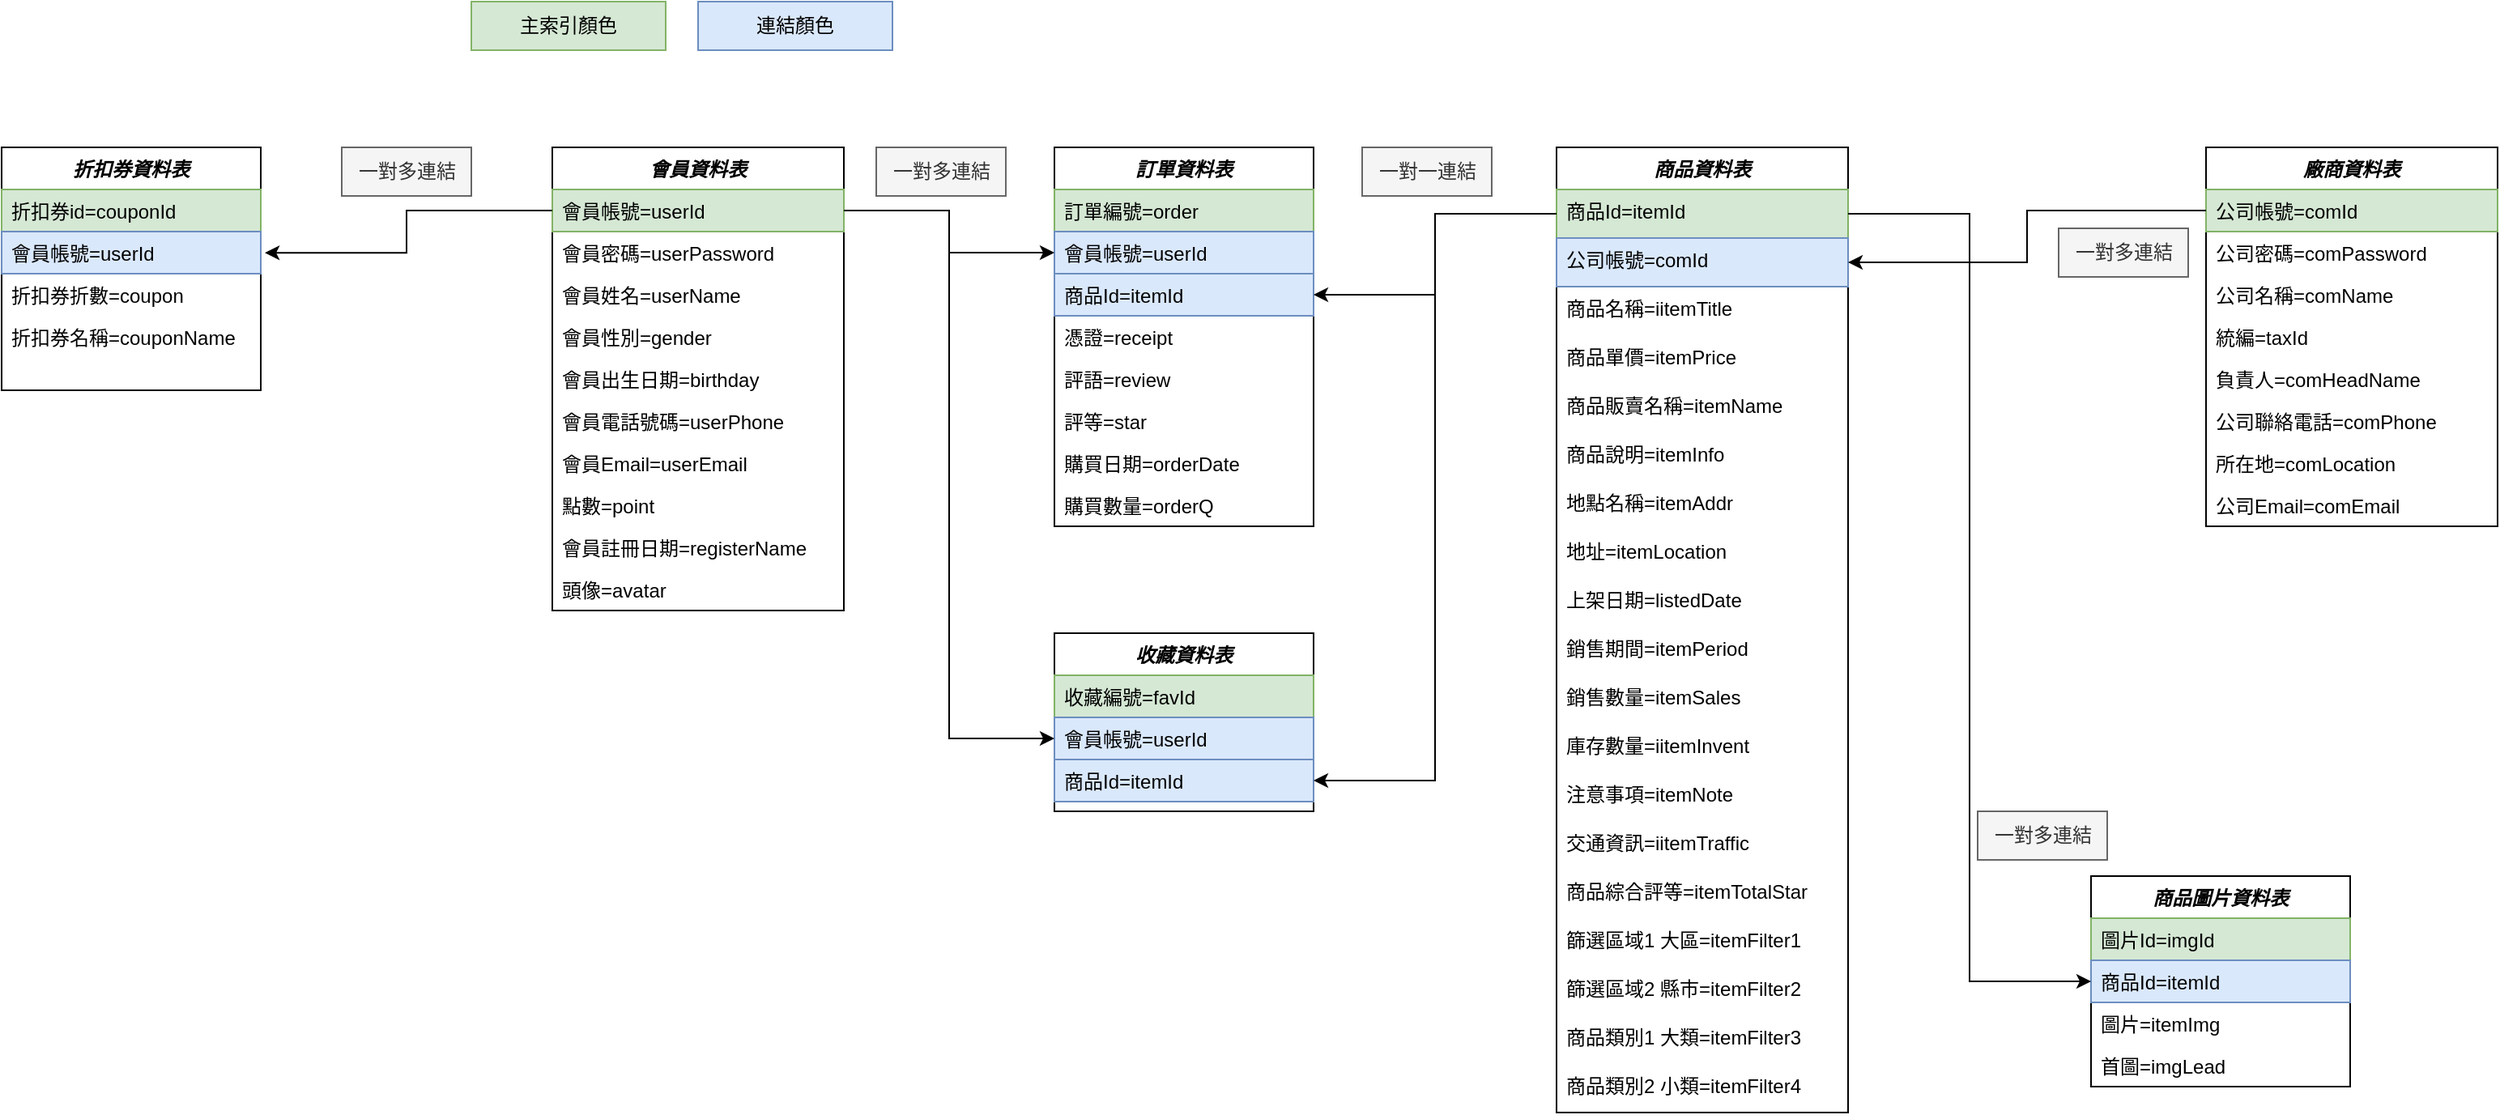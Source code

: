 <mxfile version="20.5.3" type="google"><diagram id="C5RBs43oDa-KdzZeNtuy" name="Page-1"><mxGraphModel grid="1" page="1" gridSize="10" guides="1" tooltips="1" connect="1" arrows="1" fold="1" pageScale="1" pageWidth="827" pageHeight="1169" math="0" shadow="0"><root><mxCell id="WIyWlLk6GJQsqaUBKTNV-0"/><mxCell id="WIyWlLk6GJQsqaUBKTNV-1" parent="WIyWlLk6GJQsqaUBKTNV-0"/><mxCell id="zkfFHV4jXpPFQw0GAbJ--0" value="會員資料表" style="swimlane;fontStyle=3;align=center;verticalAlign=top;childLayout=stackLayout;horizontal=1;startSize=26;horizontalStack=0;resizeParent=1;resizeLast=0;collapsible=1;marginBottom=0;rounded=0;shadow=0;strokeWidth=1;" vertex="1" parent="WIyWlLk6GJQsqaUBKTNV-1"><mxGeometry x="220" y="120" width="180" height="286" as="geometry"><mxRectangle x="220" y="120" width="160" height="26" as="alternateBounds"/></mxGeometry></mxCell><mxCell id="zkfFHV4jXpPFQw0GAbJ--1" value="會員帳號=userId" style="text;align=left;verticalAlign=top;spacingLeft=4;spacingRight=4;overflow=hidden;rotatable=0;points=[[0,0.5],[1,0.5]];portConstraint=eastwest;fillColor=#d5e8d4;strokeColor=#82b366;" vertex="1" parent="zkfFHV4jXpPFQw0GAbJ--0"><mxGeometry y="26" width="180" height="26" as="geometry"/></mxCell><mxCell id="zkfFHV4jXpPFQw0GAbJ--2" value="會員密碼=userPassword" style="text;align=left;verticalAlign=top;spacingLeft=4;spacingRight=4;overflow=hidden;rotatable=0;points=[[0,0.5],[1,0.5]];portConstraint=eastwest;rounded=0;shadow=0;html=0;" vertex="1" parent="zkfFHV4jXpPFQw0GAbJ--0"><mxGeometry y="52" width="180" height="26" as="geometry"/></mxCell><mxCell id="zkfFHV4jXpPFQw0GAbJ--3" value="會員姓名=userName" style="text;align=left;verticalAlign=top;spacingLeft=4;spacingRight=4;overflow=hidden;rotatable=0;points=[[0,0.5],[1,0.5]];portConstraint=eastwest;rounded=0;shadow=0;html=0;" vertex="1" parent="zkfFHV4jXpPFQw0GAbJ--0"><mxGeometry y="78" width="180" height="26" as="geometry"/></mxCell><mxCell id="1BWTuP1ZkmqVPDCLFs6c-0" value="會員性別=gender" style="text;align=left;verticalAlign=top;spacingLeft=4;spacingRight=4;overflow=hidden;rotatable=0;points=[[0,0.5],[1,0.5]];portConstraint=eastwest;rounded=0;shadow=0;html=0;" vertex="1" parent="zkfFHV4jXpPFQw0GAbJ--0"><mxGeometry y="104" width="180" height="26" as="geometry"/></mxCell><mxCell id="1BWTuP1ZkmqVPDCLFs6c-1" value="會員出生日期=birthday" style="text;align=left;verticalAlign=top;spacingLeft=4;spacingRight=4;overflow=hidden;rotatable=0;points=[[0,0.5],[1,0.5]];portConstraint=eastwest;rounded=0;shadow=0;html=0;" vertex="1" parent="zkfFHV4jXpPFQw0GAbJ--0"><mxGeometry y="130" width="180" height="26" as="geometry"/></mxCell><mxCell id="1BWTuP1ZkmqVPDCLFs6c-2" value="會員電話號碼=userPhone" style="text;align=left;verticalAlign=top;spacingLeft=4;spacingRight=4;overflow=hidden;rotatable=0;points=[[0,0.5],[1,0.5]];portConstraint=eastwest;rounded=0;shadow=0;html=0;" vertex="1" parent="zkfFHV4jXpPFQw0GAbJ--0"><mxGeometry y="156" width="180" height="26" as="geometry"/></mxCell><mxCell id="1BWTuP1ZkmqVPDCLFs6c-3" value="會員Email=userEmail" style="text;align=left;verticalAlign=top;spacingLeft=4;spacingRight=4;overflow=hidden;rotatable=0;points=[[0,0.5],[1,0.5]];portConstraint=eastwest;rounded=0;shadow=0;html=0;" vertex="1" parent="zkfFHV4jXpPFQw0GAbJ--0"><mxGeometry y="182" width="180" height="26" as="geometry"/></mxCell><mxCell id="1BWTuP1ZkmqVPDCLFs6c-4" value="點數=point" style="text;align=left;verticalAlign=top;spacingLeft=4;spacingRight=4;overflow=hidden;rotatable=0;points=[[0,0.5],[1,0.5]];portConstraint=eastwest;rounded=0;shadow=0;html=0;" vertex="1" parent="zkfFHV4jXpPFQw0GAbJ--0"><mxGeometry y="208" width="180" height="26" as="geometry"/></mxCell><mxCell id="1BWTuP1ZkmqVPDCLFs6c-5" value="會員註冊日期=registerName" style="text;align=left;verticalAlign=top;spacingLeft=4;spacingRight=4;overflow=hidden;rotatable=0;points=[[0,0.5],[1,0.5]];portConstraint=eastwest;rounded=0;shadow=0;html=0;" vertex="1" parent="zkfFHV4jXpPFQw0GAbJ--0"><mxGeometry y="234" width="180" height="26" as="geometry"/></mxCell><mxCell id="1BWTuP1ZkmqVPDCLFs6c-6" value="頭像=avatar" style="text;align=left;verticalAlign=top;spacingLeft=4;spacingRight=4;overflow=hidden;rotatable=0;points=[[0,0.5],[1,0.5]];portConstraint=eastwest;rounded=0;shadow=0;html=0;" vertex="1" parent="zkfFHV4jXpPFQw0GAbJ--0"><mxGeometry y="260" width="180" height="26" as="geometry"/></mxCell><mxCell id="zkfFHV4jXpPFQw0GAbJ--17" value="訂單資料表" style="swimlane;fontStyle=3;align=center;verticalAlign=top;childLayout=stackLayout;horizontal=1;startSize=26;horizontalStack=0;resizeParent=1;resizeLast=0;collapsible=1;marginBottom=0;rounded=0;shadow=0;strokeWidth=1;" vertex="1" parent="WIyWlLk6GJQsqaUBKTNV-1"><mxGeometry x="530" y="120" width="160" height="234" as="geometry"><mxRectangle x="550" y="140" width="160" height="26" as="alternateBounds"/></mxGeometry></mxCell><mxCell id="zkfFHV4jXpPFQw0GAbJ--18" value="訂單編號=order" style="text;align=left;verticalAlign=top;spacingLeft=4;spacingRight=4;overflow=hidden;rotatable=0;points=[[0,0.5],[1,0.5]];portConstraint=eastwest;fillColor=#d5e8d4;strokeColor=#82b366;" vertex="1" parent="zkfFHV4jXpPFQw0GAbJ--17"><mxGeometry y="26" width="160" height="26" as="geometry"/></mxCell><mxCell id="zkfFHV4jXpPFQw0GAbJ--19" value="會員帳號=userId" style="text;align=left;verticalAlign=top;spacingLeft=4;spacingRight=4;overflow=hidden;rotatable=0;points=[[0,0.5],[1,0.5]];portConstraint=eastwest;rounded=0;shadow=0;html=0;fillColor=#dae8fc;strokeColor=#6c8ebf;" vertex="1" parent="zkfFHV4jXpPFQw0GAbJ--17"><mxGeometry y="52" width="160" height="26" as="geometry"/></mxCell><mxCell id="zkfFHV4jXpPFQw0GAbJ--20" value="商品Id=itemId" style="text;align=left;verticalAlign=top;spacingLeft=4;spacingRight=4;overflow=hidden;rotatable=0;points=[[0,0.5],[1,0.5]];portConstraint=eastwest;rounded=0;shadow=0;html=0;fillColor=#dae8fc;strokeColor=#6c8ebf;" vertex="1" parent="zkfFHV4jXpPFQw0GAbJ--17"><mxGeometry y="78" width="160" height="26" as="geometry"/></mxCell><mxCell id="zkfFHV4jXpPFQw0GAbJ--21" value="憑證=receipt" style="text;align=left;verticalAlign=top;spacingLeft=4;spacingRight=4;overflow=hidden;rotatable=0;points=[[0,0.5],[1,0.5]];portConstraint=eastwest;rounded=0;shadow=0;html=0;" vertex="1" parent="zkfFHV4jXpPFQw0GAbJ--17"><mxGeometry y="104" width="160" height="26" as="geometry"/></mxCell><mxCell id="zkfFHV4jXpPFQw0GAbJ--22" value="評語=review" style="text;align=left;verticalAlign=top;spacingLeft=4;spacingRight=4;overflow=hidden;rotatable=0;points=[[0,0.5],[1,0.5]];portConstraint=eastwest;rounded=0;shadow=0;html=0;" vertex="1" parent="zkfFHV4jXpPFQw0GAbJ--17"><mxGeometry y="130" width="160" height="26" as="geometry"/></mxCell><mxCell id="1BWTuP1ZkmqVPDCLFs6c-7" value="評等=star" style="text;align=left;verticalAlign=top;spacingLeft=4;spacingRight=4;overflow=hidden;rotatable=0;points=[[0,0.5],[1,0.5]];portConstraint=eastwest;rounded=0;shadow=0;html=0;" vertex="1" parent="zkfFHV4jXpPFQw0GAbJ--17"><mxGeometry y="156" width="160" height="26" as="geometry"/></mxCell><mxCell id="1BWTuP1ZkmqVPDCLFs6c-8" value="購買日期=orderDate" style="text;align=left;verticalAlign=top;spacingLeft=4;spacingRight=4;overflow=hidden;rotatable=0;points=[[0,0.5],[1,0.5]];portConstraint=eastwest;rounded=0;shadow=0;html=0;" vertex="1" parent="zkfFHV4jXpPFQw0GAbJ--17"><mxGeometry y="182" width="160" height="26" as="geometry"/></mxCell><mxCell id="1BWTuP1ZkmqVPDCLFs6c-9" value="購買數量=orderQ" style="text;align=left;verticalAlign=top;spacingLeft=4;spacingRight=4;overflow=hidden;rotatable=0;points=[[0,0.5],[1,0.5]];portConstraint=eastwest;rounded=0;shadow=0;html=0;" vertex="1" parent="zkfFHV4jXpPFQw0GAbJ--17"><mxGeometry y="208" width="160" height="26" as="geometry"/></mxCell><mxCell id="1BWTuP1ZkmqVPDCLFs6c-11" value="廠商資料表" style="swimlane;fontStyle=3;align=center;verticalAlign=top;childLayout=stackLayout;horizontal=1;startSize=26;horizontalStack=0;resizeParent=1;resizeLast=0;collapsible=1;marginBottom=0;rounded=0;shadow=0;strokeWidth=1;" vertex="1" parent="WIyWlLk6GJQsqaUBKTNV-1"><mxGeometry x="1241" y="120" width="180" height="234" as="geometry"><mxRectangle x="220" y="120" width="160" height="26" as="alternateBounds"/></mxGeometry></mxCell><mxCell id="1BWTuP1ZkmqVPDCLFs6c-12" value="公司帳號=comId" style="text;align=left;verticalAlign=top;spacingLeft=4;spacingRight=4;overflow=hidden;rotatable=0;points=[[0,0.5],[1,0.5]];portConstraint=eastwest;fillColor=#d5e8d4;strokeColor=#82b366;" vertex="1" parent="1BWTuP1ZkmqVPDCLFs6c-11"><mxGeometry y="26" width="180" height="26" as="geometry"/></mxCell><mxCell id="1BWTuP1ZkmqVPDCLFs6c-13" value="公司密碼=comPassword" style="text;align=left;verticalAlign=top;spacingLeft=4;spacingRight=4;overflow=hidden;rotatable=0;points=[[0,0.5],[1,0.5]];portConstraint=eastwest;rounded=0;shadow=0;html=0;" vertex="1" parent="1BWTuP1ZkmqVPDCLFs6c-11"><mxGeometry y="52" width="180" height="26" as="geometry"/></mxCell><mxCell id="1BWTuP1ZkmqVPDCLFs6c-14" value="公司名稱=comName" style="text;align=left;verticalAlign=top;spacingLeft=4;spacingRight=4;overflow=hidden;rotatable=0;points=[[0,0.5],[1,0.5]];portConstraint=eastwest;rounded=0;shadow=0;html=0;" vertex="1" parent="1BWTuP1ZkmqVPDCLFs6c-11"><mxGeometry y="78" width="180" height="26" as="geometry"/></mxCell><mxCell id="1BWTuP1ZkmqVPDCLFs6c-15" value="統編=taxId" style="text;align=left;verticalAlign=top;spacingLeft=4;spacingRight=4;overflow=hidden;rotatable=0;points=[[0,0.5],[1,0.5]];portConstraint=eastwest;rounded=0;shadow=0;html=0;" vertex="1" parent="1BWTuP1ZkmqVPDCLFs6c-11"><mxGeometry y="104" width="180" height="26" as="geometry"/></mxCell><mxCell id="1BWTuP1ZkmqVPDCLFs6c-16" value="負責人=comHeadName" style="text;align=left;verticalAlign=top;spacingLeft=4;spacingRight=4;overflow=hidden;rotatable=0;points=[[0,0.5],[1,0.5]];portConstraint=eastwest;rounded=0;shadow=0;html=0;" vertex="1" parent="1BWTuP1ZkmqVPDCLFs6c-11"><mxGeometry y="130" width="180" height="26" as="geometry"/></mxCell><mxCell id="1BWTuP1ZkmqVPDCLFs6c-17" value="公司聯絡電話=comPhone" style="text;align=left;verticalAlign=top;spacingLeft=4;spacingRight=4;overflow=hidden;rotatable=0;points=[[0,0.5],[1,0.5]];portConstraint=eastwest;rounded=0;shadow=0;html=0;" vertex="1" parent="1BWTuP1ZkmqVPDCLFs6c-11"><mxGeometry y="156" width="180" height="26" as="geometry"/></mxCell><mxCell id="1BWTuP1ZkmqVPDCLFs6c-18" value="所在地=comLocation" style="text;align=left;verticalAlign=top;spacingLeft=4;spacingRight=4;overflow=hidden;rotatable=0;points=[[0,0.5],[1,0.5]];portConstraint=eastwest;rounded=0;shadow=0;html=0;" vertex="1" parent="1BWTuP1ZkmqVPDCLFs6c-11"><mxGeometry y="182" width="180" height="26" as="geometry"/></mxCell><mxCell id="1BWTuP1ZkmqVPDCLFs6c-19" value="公司Email=comEmail" style="text;align=left;verticalAlign=top;spacingLeft=4;spacingRight=4;overflow=hidden;rotatable=0;points=[[0,0.5],[1,0.5]];portConstraint=eastwest;rounded=0;shadow=0;html=0;" vertex="1" parent="1BWTuP1ZkmqVPDCLFs6c-11"><mxGeometry y="208" width="180" height="26" as="geometry"/></mxCell><mxCell id="1BWTuP1ZkmqVPDCLFs6c-22" value="商品資料表" style="swimlane;fontStyle=3;align=center;verticalAlign=top;childLayout=stackLayout;horizontal=1;startSize=26;horizontalStack=0;resizeParent=1;resizeLast=0;collapsible=1;marginBottom=0;rounded=0;shadow=0;strokeWidth=1;" vertex="1" parent="WIyWlLk6GJQsqaUBKTNV-1"><mxGeometry x="840" y="120" width="180" height="596" as="geometry"><mxRectangle x="220" y="120" width="160" height="26" as="alternateBounds"/></mxGeometry></mxCell><mxCell id="1BWTuP1ZkmqVPDCLFs6c-23" value="商品Id=itemId" style="text;align=left;verticalAlign=top;spacingLeft=4;spacingRight=4;overflow=hidden;rotatable=0;points=[[0,0.5],[1,0.5]];portConstraint=eastwest;fillColor=#d5e8d4;strokeColor=#82b366;" vertex="1" parent="1BWTuP1ZkmqVPDCLFs6c-22"><mxGeometry y="26" width="180" height="30" as="geometry"/></mxCell><mxCell id="1BWTuP1ZkmqVPDCLFs6c-37" value="公司帳號=comId" style="text;align=left;verticalAlign=top;spacingLeft=4;spacingRight=4;overflow=hidden;rotatable=0;points=[[0,0.5],[1,0.5]];portConstraint=eastwest;fillColor=#dae8fc;strokeColor=#6c8ebf;" vertex="1" parent="1BWTuP1ZkmqVPDCLFs6c-22"><mxGeometry y="56" width="180" height="30" as="geometry"/></mxCell><mxCell id="1BWTuP1ZkmqVPDCLFs6c-24" value="商品名稱=iitemTitle" style="text;align=left;verticalAlign=top;spacingLeft=4;spacingRight=4;overflow=hidden;rotatable=0;points=[[0,0.5],[1,0.5]];portConstraint=eastwest;rounded=0;shadow=0;html=0;" vertex="1" parent="1BWTuP1ZkmqVPDCLFs6c-22"><mxGeometry y="86" width="180" height="30" as="geometry"/></mxCell><mxCell id="1BWTuP1ZkmqVPDCLFs6c-25" value="商品單價=itemPrice" style="text;align=left;verticalAlign=top;spacingLeft=4;spacingRight=4;overflow=hidden;rotatable=0;points=[[0,0.5],[1,0.5]];portConstraint=eastwest;rounded=0;shadow=0;html=0;" vertex="1" parent="1BWTuP1ZkmqVPDCLFs6c-22"><mxGeometry y="116" width="180" height="30" as="geometry"/></mxCell><mxCell id="r9CCqKvKTqMvzktPaqZi-0" value="商品販賣名稱=itemName" style="text;align=left;verticalAlign=top;spacingLeft=4;spacingRight=4;overflow=hidden;rotatable=0;points=[[0,0.5],[1,0.5]];portConstraint=eastwest;rounded=0;shadow=0;html=0;" vertex="1" parent="1BWTuP1ZkmqVPDCLFs6c-22"><mxGeometry y="146" width="180" height="30" as="geometry"/></mxCell><mxCell id="1BWTuP1ZkmqVPDCLFs6c-26" value="商品說明=itemInfo" style="text;align=left;verticalAlign=top;spacingLeft=4;spacingRight=4;overflow=hidden;rotatable=0;points=[[0,0.5],[1,0.5]];portConstraint=eastwest;rounded=0;shadow=0;html=0;" vertex="1" parent="1BWTuP1ZkmqVPDCLFs6c-22"><mxGeometry y="176" width="180" height="30" as="geometry"/></mxCell><mxCell id="7nIIwCShdQcJwqDp_lTZ-2" value="地點名稱=itemAddr" style="text;align=left;verticalAlign=top;spacingLeft=4;spacingRight=4;overflow=hidden;rotatable=0;points=[[0,0.5],[1,0.5]];portConstraint=eastwest;rounded=0;shadow=0;html=0;" vertex="1" parent="1BWTuP1ZkmqVPDCLFs6c-22"><mxGeometry y="206" width="180" height="30" as="geometry"/></mxCell><mxCell id="7nIIwCShdQcJwqDp_lTZ-13" value="地址=itemLocation" style="text;align=left;verticalAlign=top;spacingLeft=4;spacingRight=4;overflow=hidden;rotatable=0;points=[[0,0.5],[1,0.5]];portConstraint=eastwest;rounded=0;shadow=0;html=0;" vertex="1" parent="1BWTuP1ZkmqVPDCLFs6c-22"><mxGeometry y="236" width="180" height="30" as="geometry"/></mxCell><mxCell id="7nIIwCShdQcJwqDp_lTZ-12" value="上架日期=listedDate" style="text;align=left;verticalAlign=top;spacingLeft=4;spacingRight=4;overflow=hidden;rotatable=0;points=[[0,0.5],[1,0.5]];portConstraint=eastwest;rounded=0;shadow=0;html=0;" vertex="1" parent="1BWTuP1ZkmqVPDCLFs6c-22"><mxGeometry y="266" width="180" height="30" as="geometry"/></mxCell><mxCell id="7nIIwCShdQcJwqDp_lTZ-3" value="銷售期間=itemPeriod" style="text;align=left;verticalAlign=top;spacingLeft=4;spacingRight=4;overflow=hidden;rotatable=0;points=[[0,0.5],[1,0.5]];portConstraint=eastwest;rounded=0;shadow=0;html=0;" vertex="1" parent="1BWTuP1ZkmqVPDCLFs6c-22"><mxGeometry y="296" width="180" height="30" as="geometry"/></mxCell><mxCell id="7nIIwCShdQcJwqDp_lTZ-10" value="銷售數量=itemSales" style="text;align=left;verticalAlign=top;spacingLeft=4;spacingRight=4;overflow=hidden;rotatable=0;points=[[0,0.5],[1,0.5]];portConstraint=eastwest;rounded=0;shadow=0;html=0;" vertex="1" parent="1BWTuP1ZkmqVPDCLFs6c-22"><mxGeometry y="326" width="180" height="30" as="geometry"/></mxCell><mxCell id="7nIIwCShdQcJwqDp_lTZ-14" value="庫存數量=iitemInvent" style="text;align=left;verticalAlign=top;spacingLeft=4;spacingRight=4;overflow=hidden;rotatable=0;points=[[0,0.5],[1,0.5]];portConstraint=eastwest;rounded=0;shadow=0;html=0;" vertex="1" parent="1BWTuP1ZkmqVPDCLFs6c-22"><mxGeometry y="356" width="180" height="30" as="geometry"/></mxCell><mxCell id="7nIIwCShdQcJwqDp_lTZ-15" value="注意事項=itemNote" style="text;align=left;verticalAlign=top;spacingLeft=4;spacingRight=4;overflow=hidden;rotatable=0;points=[[0,0.5],[1,0.5]];portConstraint=eastwest;rounded=0;shadow=0;html=0;" vertex="1" parent="1BWTuP1ZkmqVPDCLFs6c-22"><mxGeometry y="386" width="180" height="30" as="geometry"/></mxCell><mxCell id="7nIIwCShdQcJwqDp_lTZ-16" value="交通資訊=iitemTraffic" style="text;align=left;verticalAlign=top;spacingLeft=4;spacingRight=4;overflow=hidden;rotatable=0;points=[[0,0.5],[1,0.5]];portConstraint=eastwest;rounded=0;shadow=0;html=0;" vertex="1" parent="1BWTuP1ZkmqVPDCLFs6c-22"><mxGeometry y="416" width="180" height="30" as="geometry"/></mxCell><mxCell id="7nIIwCShdQcJwqDp_lTZ-5" value="商品綜合評等=itemTotalStar" style="text;align=left;verticalAlign=top;spacingLeft=4;spacingRight=4;overflow=hidden;rotatable=0;points=[[0,0.5],[1,0.5]];portConstraint=eastwest;rounded=0;shadow=0;html=0;" vertex="1" parent="1BWTuP1ZkmqVPDCLFs6c-22"><mxGeometry y="446" width="180" height="30" as="geometry"/></mxCell><mxCell id="7nIIwCShdQcJwqDp_lTZ-6" value="篩選區域1 大區=itemFilter1" style="text;align=left;verticalAlign=top;spacingLeft=4;spacingRight=4;overflow=hidden;rotatable=0;points=[[0,0.5],[1,0.5]];portConstraint=eastwest;rounded=0;shadow=0;html=0;" vertex="1" parent="1BWTuP1ZkmqVPDCLFs6c-22"><mxGeometry y="476" width="180" height="30" as="geometry"/></mxCell><mxCell id="7nIIwCShdQcJwqDp_lTZ-7" value="篩選區域2 縣市=itemFilter2&#10;" style="text;align=left;verticalAlign=top;spacingLeft=4;spacingRight=4;overflow=hidden;rotatable=0;points=[[0,0.5],[1,0.5]];portConstraint=eastwest;rounded=0;shadow=0;html=0;" vertex="1" parent="1BWTuP1ZkmqVPDCLFs6c-22"><mxGeometry y="506" width="180" height="30" as="geometry"/></mxCell><mxCell id="7nIIwCShdQcJwqDp_lTZ-8" value="商品類別1 大類=itemFilter3" style="text;align=left;verticalAlign=top;spacingLeft=4;spacingRight=4;overflow=hidden;rotatable=0;points=[[0,0.5],[1,0.5]];portConstraint=eastwest;rounded=0;shadow=0;html=0;" vertex="1" parent="1BWTuP1ZkmqVPDCLFs6c-22"><mxGeometry y="536" width="180" height="30" as="geometry"/></mxCell><mxCell id="7nIIwCShdQcJwqDp_lTZ-9" value="商品類別2 小類=itemFilter4&#10;" style="text;align=left;verticalAlign=top;spacingLeft=4;spacingRight=4;overflow=hidden;rotatable=0;points=[[0,0.5],[1,0.5]];portConstraint=eastwest;rounded=0;shadow=0;html=0;" vertex="1" parent="1BWTuP1ZkmqVPDCLFs6c-22"><mxGeometry y="566" width="180" height="30" as="geometry"/></mxCell><mxCell id="1BWTuP1ZkmqVPDCLFs6c-38" value="折扣券資料表" style="swimlane;fontStyle=3;align=center;verticalAlign=top;childLayout=stackLayout;horizontal=1;startSize=26;horizontalStack=0;resizeParent=1;resizeLast=0;collapsible=1;marginBottom=0;rounded=0;shadow=0;strokeWidth=1;" vertex="1" parent="WIyWlLk6GJQsqaUBKTNV-1"><mxGeometry x="-120" y="120" width="160" height="150" as="geometry"><mxRectangle x="550" y="140" width="160" height="26" as="alternateBounds"/></mxGeometry></mxCell><mxCell id="1BWTuP1ZkmqVPDCLFs6c-39" value="折扣券id=couponId" style="text;align=left;verticalAlign=top;spacingLeft=4;spacingRight=4;overflow=hidden;rotatable=0;points=[[0,0.5],[1,0.5]];portConstraint=eastwest;fillColor=#d5e8d4;strokeColor=#82b366;" vertex="1" parent="1BWTuP1ZkmqVPDCLFs6c-38"><mxGeometry y="26" width="160" height="26" as="geometry"/></mxCell><mxCell id="1BWTuP1ZkmqVPDCLFs6c-40" value="會員帳號=userId" style="text;align=left;verticalAlign=top;spacingLeft=4;spacingRight=4;overflow=hidden;rotatable=0;points=[[0,0.5],[1,0.5]];portConstraint=eastwest;rounded=0;shadow=0;html=0;fillColor=#dae8fc;strokeColor=#6c8ebf;" vertex="1" parent="1BWTuP1ZkmqVPDCLFs6c-38"><mxGeometry y="52" width="160" height="26" as="geometry"/></mxCell><mxCell id="1BWTuP1ZkmqVPDCLFs6c-41" value="折扣券折數=coupon" style="text;align=left;verticalAlign=top;spacingLeft=4;spacingRight=4;overflow=hidden;rotatable=0;points=[[0,0.5],[1,0.5]];portConstraint=eastwest;rounded=0;shadow=0;html=0;" vertex="1" parent="1BWTuP1ZkmqVPDCLFs6c-38"><mxGeometry y="78" width="160" height="26" as="geometry"/></mxCell><mxCell id="7nIIwCShdQcJwqDp_lTZ-17" value="折扣券名稱=couponName" style="text;align=left;verticalAlign=top;spacingLeft=4;spacingRight=4;overflow=hidden;rotatable=0;points=[[0,0.5],[1,0.5]];portConstraint=eastwest;rounded=0;shadow=0;html=0;" vertex="1" parent="1BWTuP1ZkmqVPDCLFs6c-38"><mxGeometry y="104" width="160" height="26" as="geometry"/></mxCell><mxCell id="1BWTuP1ZkmqVPDCLFs6c-48" value="商品圖片資料表" style="swimlane;fontStyle=3;align=center;verticalAlign=top;childLayout=stackLayout;horizontal=1;startSize=26;horizontalStack=0;resizeParent=1;resizeLast=0;collapsible=1;marginBottom=0;rounded=0;shadow=0;strokeWidth=1;" vertex="1" parent="WIyWlLk6GJQsqaUBKTNV-1"><mxGeometry x="1170" y="570" width="160" height="130" as="geometry"><mxRectangle x="550" y="140" width="160" height="26" as="alternateBounds"/></mxGeometry></mxCell><mxCell id="1BWTuP1ZkmqVPDCLFs6c-49" value="圖片Id=imgId" style="text;align=left;verticalAlign=top;spacingLeft=4;spacingRight=4;overflow=hidden;rotatable=0;points=[[0,0.5],[1,0.5]];portConstraint=eastwest;fillColor=#d5e8d4;strokeColor=#82b366;" vertex="1" parent="1BWTuP1ZkmqVPDCLFs6c-48"><mxGeometry y="26" width="160" height="26" as="geometry"/></mxCell><mxCell id="1BWTuP1ZkmqVPDCLFs6c-50" value="商品Id=itemId" style="text;align=left;verticalAlign=top;spacingLeft=4;spacingRight=4;overflow=hidden;rotatable=0;points=[[0,0.5],[1,0.5]];portConstraint=eastwest;rounded=0;shadow=0;html=0;fillColor=#dae8fc;strokeColor=#6c8ebf;" vertex="1" parent="1BWTuP1ZkmqVPDCLFs6c-48"><mxGeometry y="52" width="160" height="26" as="geometry"/></mxCell><mxCell id="1BWTuP1ZkmqVPDCLFs6c-51" value="圖片=itemImg" style="text;align=left;verticalAlign=top;spacingLeft=4;spacingRight=4;overflow=hidden;rotatable=0;points=[[0,0.5],[1,0.5]];portConstraint=eastwest;rounded=0;shadow=0;html=0;" vertex="1" parent="1BWTuP1ZkmqVPDCLFs6c-48"><mxGeometry y="78" width="160" height="26" as="geometry"/></mxCell><mxCell id="7nIIwCShdQcJwqDp_lTZ-1" value="首圖=imgLead" style="text;align=left;verticalAlign=top;spacingLeft=4;spacingRight=4;overflow=hidden;rotatable=0;points=[[0,0.5],[1,0.5]];portConstraint=eastwest;rounded=0;shadow=0;html=0;" vertex="1" parent="1BWTuP1ZkmqVPDCLFs6c-48"><mxGeometry y="104" width="160" height="26" as="geometry"/></mxCell><mxCell id="1BWTuP1ZkmqVPDCLFs6c-52" value="主索引顏色" style="rounded=0;whiteSpace=wrap;html=1;fillColor=#d5e8d4;strokeColor=#82b366;" vertex="1" parent="WIyWlLk6GJQsqaUBKTNV-1"><mxGeometry x="170" y="30" width="120" height="30" as="geometry"/></mxCell><mxCell id="1BWTuP1ZkmqVPDCLFs6c-53" value="連結顏色" style="rounded=0;whiteSpace=wrap;html=1;fillColor=#dae8fc;strokeColor=#6c8ebf;" vertex="1" parent="WIyWlLk6GJQsqaUBKTNV-1"><mxGeometry x="310" y="30" width="120" height="30" as="geometry"/></mxCell><mxCell id="1BWTuP1ZkmqVPDCLFs6c-57" style="edgeStyle=orthogonalEdgeStyle;rounded=0;orthogonalLoop=1;jettySize=auto;html=1;exitX=0;exitY=0.5;exitDx=0;exitDy=0;entryX=1.016;entryY=0.505;entryDx=0;entryDy=0;entryPerimeter=0;" edge="1" parent="WIyWlLk6GJQsqaUBKTNV-1" source="zkfFHV4jXpPFQw0GAbJ--1" target="1BWTuP1ZkmqVPDCLFs6c-40"><mxGeometry relative="1" as="geometry"/></mxCell><mxCell id="1BWTuP1ZkmqVPDCLFs6c-59" value="一對多連結" style="text;html=1;align=center;verticalAlign=middle;resizable=0;points=[];autosize=1;strokeColor=#666666;fillColor=#f5f5f5;fontColor=#333333;" vertex="1" parent="WIyWlLk6GJQsqaUBKTNV-1"><mxGeometry x="90" y="120" width="80" height="30" as="geometry"/></mxCell><mxCell id="1BWTuP1ZkmqVPDCLFs6c-62" style="edgeStyle=orthogonalEdgeStyle;rounded=0;orthogonalLoop=1;jettySize=auto;html=1;exitX=1;exitY=0.5;exitDx=0;exitDy=0;entryX=0;entryY=0.5;entryDx=0;entryDy=0;" edge="1" parent="WIyWlLk6GJQsqaUBKTNV-1" source="zkfFHV4jXpPFQw0GAbJ--1" target="zkfFHV4jXpPFQw0GAbJ--19"><mxGeometry relative="1" as="geometry"/></mxCell><mxCell id="1BWTuP1ZkmqVPDCLFs6c-63" value="一對多連結" style="text;html=1;align=center;verticalAlign=middle;resizable=0;points=[];autosize=1;strokeColor=#666666;fillColor=#f5f5f5;fontColor=#333333;" vertex="1" parent="WIyWlLk6GJQsqaUBKTNV-1"><mxGeometry x="420" y="120" width="80" height="30" as="geometry"/></mxCell><mxCell id="1BWTuP1ZkmqVPDCLFs6c-64" style="edgeStyle=orthogonalEdgeStyle;rounded=0;orthogonalLoop=1;jettySize=auto;html=1;exitX=0;exitY=0.5;exitDx=0;exitDy=0;entryX=1;entryY=0.5;entryDx=0;entryDy=0;" edge="1" parent="WIyWlLk6GJQsqaUBKTNV-1" source="1BWTuP1ZkmqVPDCLFs6c-23" target="zkfFHV4jXpPFQw0GAbJ--20"><mxGeometry relative="1" as="geometry"/></mxCell><mxCell id="1BWTuP1ZkmqVPDCLFs6c-65" value="一對一連結" style="text;html=1;align=center;verticalAlign=middle;resizable=0;points=[];autosize=1;strokeColor=#666666;fillColor=#f5f5f5;fontColor=#333333;" vertex="1" parent="WIyWlLk6GJQsqaUBKTNV-1"><mxGeometry x="720" y="120" width="80" height="30" as="geometry"/></mxCell><mxCell id="1BWTuP1ZkmqVPDCLFs6c-66" style="edgeStyle=orthogonalEdgeStyle;rounded=0;orthogonalLoop=1;jettySize=auto;html=1;exitX=0;exitY=0.5;exitDx=0;exitDy=0;entryX=1;entryY=0.5;entryDx=0;entryDy=0;" edge="1" parent="WIyWlLk6GJQsqaUBKTNV-1" source="1BWTuP1ZkmqVPDCLFs6c-12" target="1BWTuP1ZkmqVPDCLFs6c-37"><mxGeometry relative="1" as="geometry"/></mxCell><mxCell id="1BWTuP1ZkmqVPDCLFs6c-67" value="一對多連結" style="text;html=1;align=center;verticalAlign=middle;resizable=0;points=[];autosize=1;strokeColor=#666666;fillColor=#f5f5f5;fontColor=#333333;" vertex="1" parent="WIyWlLk6GJQsqaUBKTNV-1"><mxGeometry x="1150" y="170" width="80" height="30" as="geometry"/></mxCell><mxCell id="1BWTuP1ZkmqVPDCLFs6c-68" style="edgeStyle=orthogonalEdgeStyle;rounded=0;orthogonalLoop=1;jettySize=auto;html=1;exitX=1;exitY=0.5;exitDx=0;exitDy=0;" edge="1" parent="WIyWlLk6GJQsqaUBKTNV-1" source="1BWTuP1ZkmqVPDCLFs6c-23" target="1BWTuP1ZkmqVPDCLFs6c-50"><mxGeometry relative="1" as="geometry"/></mxCell><mxCell id="1BWTuP1ZkmqVPDCLFs6c-69" value="一對多連結" style="text;html=1;align=center;verticalAlign=middle;resizable=0;points=[];autosize=1;strokeColor=#666666;fillColor=#f5f5f5;fontColor=#333333;" vertex="1" parent="WIyWlLk6GJQsqaUBKTNV-1"><mxGeometry x="1100" y="530" width="80" height="30" as="geometry"/></mxCell><mxCell id="tCuW0-2gbfHfPuSVb2_V-1" value="收藏資料表" style="swimlane;fontStyle=3;align=center;verticalAlign=top;childLayout=stackLayout;horizontal=1;startSize=26;horizontalStack=0;resizeParent=1;resizeLast=0;collapsible=1;marginBottom=0;rounded=0;shadow=0;strokeWidth=1;" vertex="1" parent="WIyWlLk6GJQsqaUBKTNV-1"><mxGeometry x="530" y="420" width="160" height="110" as="geometry"><mxRectangle x="550" y="140" width="160" height="26" as="alternateBounds"/></mxGeometry></mxCell><mxCell id="tCuW0-2gbfHfPuSVb2_V-2" value="收藏編號=favId" style="text;align=left;verticalAlign=top;spacingLeft=4;spacingRight=4;overflow=hidden;rotatable=0;points=[[0,0.5],[1,0.5]];portConstraint=eastwest;fillColor=#d5e8d4;strokeColor=#82b366;" vertex="1" parent="tCuW0-2gbfHfPuSVb2_V-1"><mxGeometry y="26" width="160" height="26" as="geometry"/></mxCell><mxCell id="tCuW0-2gbfHfPuSVb2_V-3" value="會員帳號=userId" style="text;align=left;verticalAlign=top;spacingLeft=4;spacingRight=4;overflow=hidden;rotatable=0;points=[[0,0.5],[1,0.5]];portConstraint=eastwest;rounded=0;shadow=0;html=0;fillColor=#dae8fc;strokeColor=#6c8ebf;" vertex="1" parent="tCuW0-2gbfHfPuSVb2_V-1"><mxGeometry y="52" width="160" height="26" as="geometry"/></mxCell><mxCell id="tCuW0-2gbfHfPuSVb2_V-4" value="商品Id=itemId" style="text;align=left;verticalAlign=top;spacingLeft=4;spacingRight=4;overflow=hidden;rotatable=0;points=[[0,0.5],[1,0.5]];portConstraint=eastwest;rounded=0;shadow=0;html=0;fillColor=#dae8fc;strokeColor=#6c8ebf;" vertex="1" parent="tCuW0-2gbfHfPuSVb2_V-1"><mxGeometry y="78" width="160" height="26" as="geometry"/></mxCell><mxCell id="tCuW0-2gbfHfPuSVb2_V-11" style="edgeStyle=orthogonalEdgeStyle;rounded=0;orthogonalLoop=1;jettySize=auto;html=1;exitX=1;exitY=0.5;exitDx=0;exitDy=0;entryX=0;entryY=0.5;entryDx=0;entryDy=0;" edge="1" parent="WIyWlLk6GJQsqaUBKTNV-1" source="zkfFHV4jXpPFQw0GAbJ--1" target="tCuW0-2gbfHfPuSVb2_V-3"><mxGeometry relative="1" as="geometry"/></mxCell><mxCell id="tCuW0-2gbfHfPuSVb2_V-12" style="edgeStyle=orthogonalEdgeStyle;rounded=0;orthogonalLoop=1;jettySize=auto;html=1;exitX=0;exitY=0.5;exitDx=0;exitDy=0;entryX=1;entryY=0.5;entryDx=0;entryDy=0;" edge="1" parent="WIyWlLk6GJQsqaUBKTNV-1" source="1BWTuP1ZkmqVPDCLFs6c-23" target="tCuW0-2gbfHfPuSVb2_V-4"><mxGeometry relative="1" as="geometry"/></mxCell></root></mxGraphModel></diagram></mxfile>